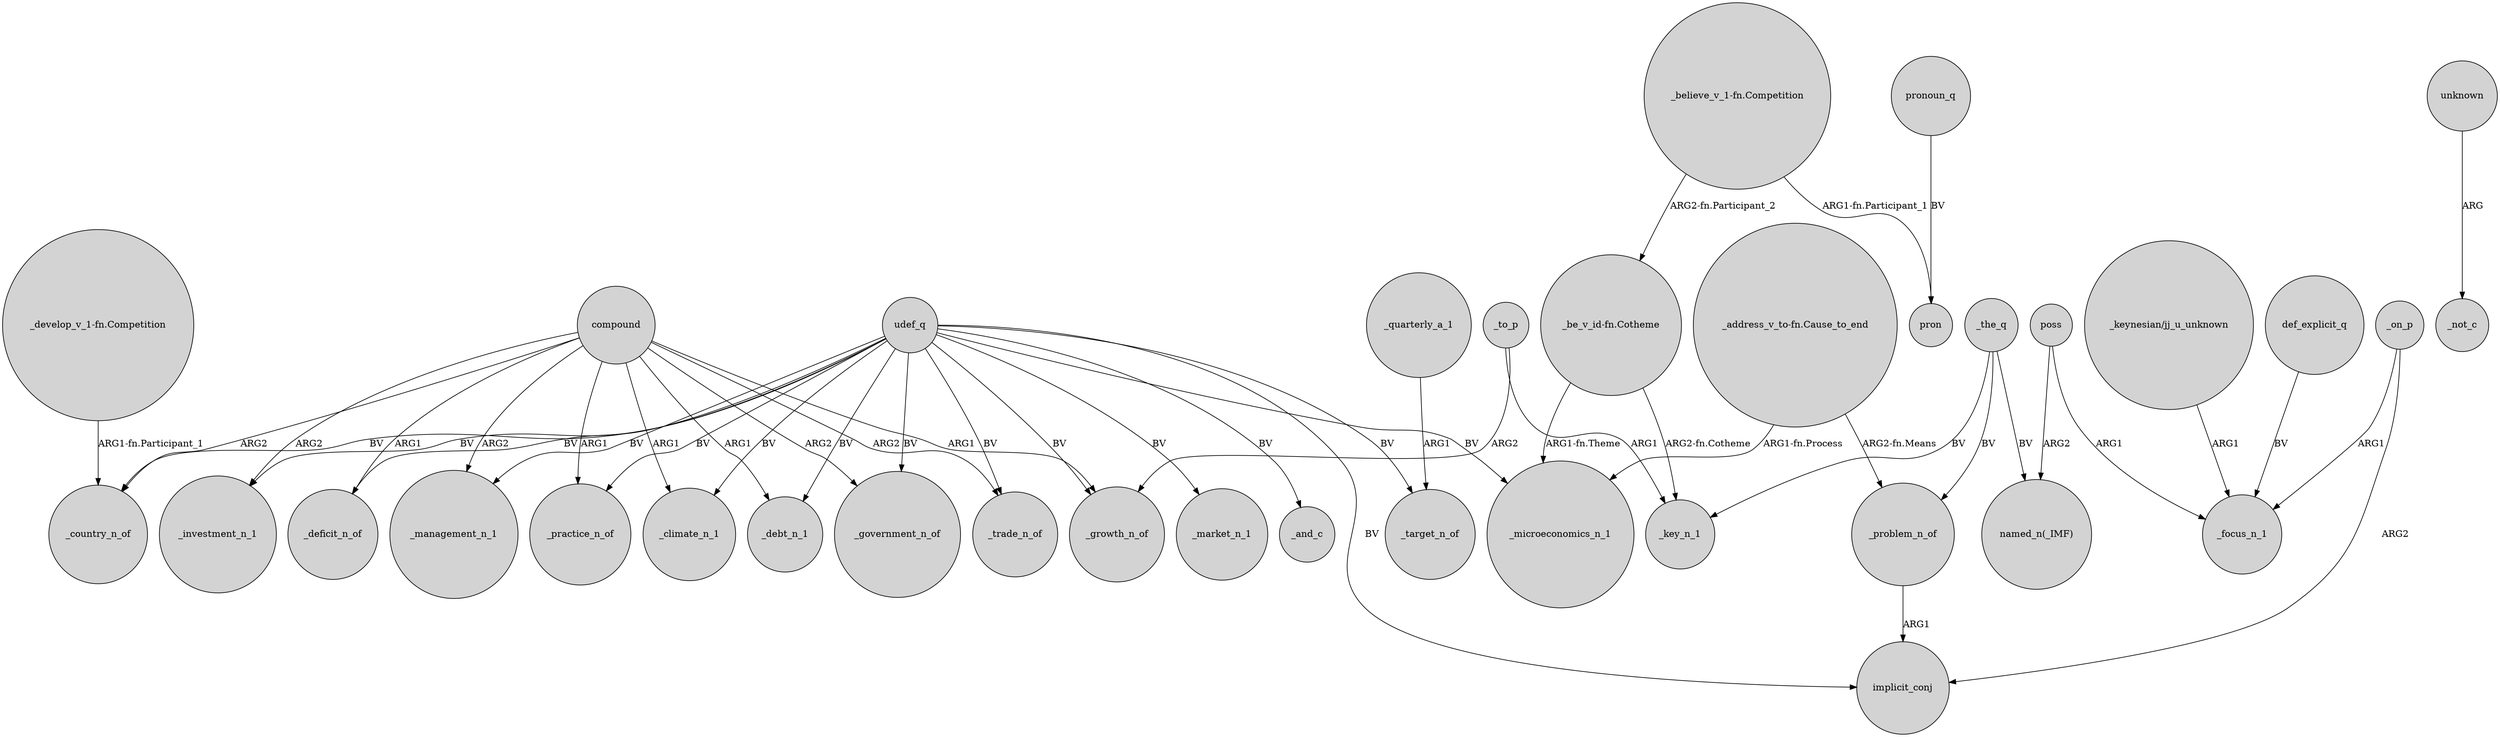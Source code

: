 digraph {
	node [shape=circle style=filled]
	udef_q -> _market_n_1 [label=BV]
	unknown -> _not_c [label=ARG]
	compound -> _climate_n_1 [label=ARG1]
	compound -> _government_n_of [label=ARG2]
	udef_q -> _government_n_of [label=BV]
	"_address_v_to-fn.Cause_to_end" -> _microeconomics_n_1 [label="ARG1-fn.Process"]
	_to_p -> _key_n_1 [label=ARG1]
	compound -> _investment_n_1 [label=ARG2]
	"_believe_v_1-fn.Competition" -> pron [label="ARG1-fn.Participant_1"]
	def_explicit_q -> _focus_n_1 [label=BV]
	"_develop_v_1-fn.Competition" -> _country_n_of [label="ARG1-fn.Participant_1"]
	_to_p -> _growth_n_of [label=ARG2]
	udef_q -> _and_c [label=BV]
	compound -> _practice_n_of [label=ARG1]
	compound -> _management_n_1 [label=ARG2]
	"_believe_v_1-fn.Competition" -> "_be_v_id-fn.Cotheme" [label="ARG2-fn.Participant_2"]
	udef_q -> _management_n_1 [label=BV]
	_the_q -> _problem_n_of [label=BV]
	pronoun_q -> pron [label=BV]
	_on_p -> _focus_n_1 [label=ARG1]
	udef_q -> _microeconomics_n_1 [label=BV]
	udef_q -> _debt_n_1 [label=BV]
	udef_q -> _target_n_of [label=BV]
	compound -> _country_n_of [label=ARG2]
	_the_q -> _key_n_1 [label=BV]
	poss -> _focus_n_1 [label=ARG1]
	compound -> _deficit_n_of [label=ARG1]
	_problem_n_of -> implicit_conj [label=ARG1]
	udef_q -> _investment_n_1 [label=BV]
	udef_q -> _country_n_of [label=BV]
	udef_q -> _trade_n_of [label=BV]
	poss -> "named_n(_IMF)" [label=ARG2]
	"_be_v_id-fn.Cotheme" -> _key_n_1 [label="ARG2-fn.Cotheme"]
	udef_q -> _practice_n_of [label=BV]
	udef_q -> _growth_n_of [label=BV]
	compound -> _trade_n_of [label=ARG2]
	"_be_v_id-fn.Cotheme" -> _microeconomics_n_1 [label="ARG1-fn.Theme"]
	_on_p -> implicit_conj [label=ARG2]
	_quarterly_a_1 -> _target_n_of [label=ARG1]
	"_keynesian/jj_u_unknown" -> _focus_n_1 [label=ARG1]
	compound -> _growth_n_of [label=ARG1]
	_the_q -> "named_n(_IMF)" [label=BV]
	"_address_v_to-fn.Cause_to_end" -> _problem_n_of [label="ARG2-fn.Means"]
	compound -> _debt_n_1 [label=ARG1]
	udef_q -> implicit_conj [label=BV]
	udef_q -> _climate_n_1 [label=BV]
	udef_q -> _deficit_n_of [label=BV]
}
